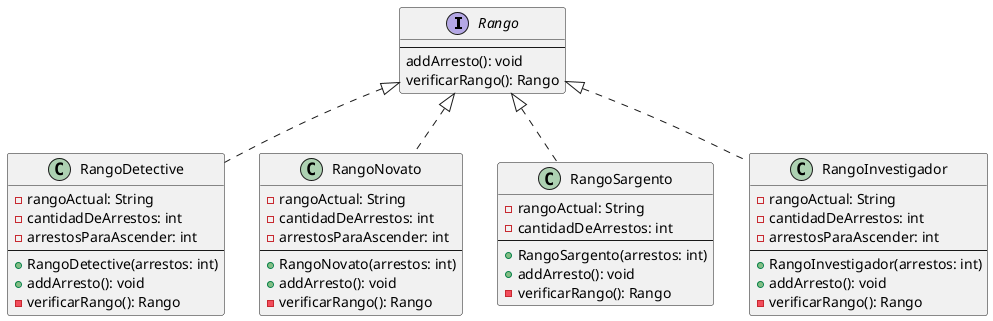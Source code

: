 @startuml

interface Rango {
    --
    addArresto(): void
    verificarRango(): Rango
}

class RangoDetective {
    -rangoActual: String
    -cantidadDeArrestos: int
    -arrestosParaAscender: int
    --
    +RangoDetective(arrestos: int)
    +addArresto(): void
    -verificarRango(): Rango
}
class RangoNovato {
    -rangoActual: String
    -cantidadDeArrestos: int
    -arrestosParaAscender: int
    --
    +RangoNovato(arrestos: int)
    +addArresto(): void
    -verificarRango(): Rango
}
class RangoSargento {
    -rangoActual: String
    -cantidadDeArrestos: int
    --
    +RangoSargento(arrestos: int)
    +addArresto(): void
    -verificarRango(): Rango
}
class RangoInvestigador {
    -rangoActual: String
    -cantidadDeArrestos: int
    -arrestosParaAscender: int
    --
    +RangoInvestigador(arrestos: int)
    +addArresto(): void
    -verificarRango(): Rango
}
Rango <|.. RangoDetective
Rango <|.. RangoSargento
Rango <|.. RangoNovato
Rango <|.. RangoInvestigador

@enduml